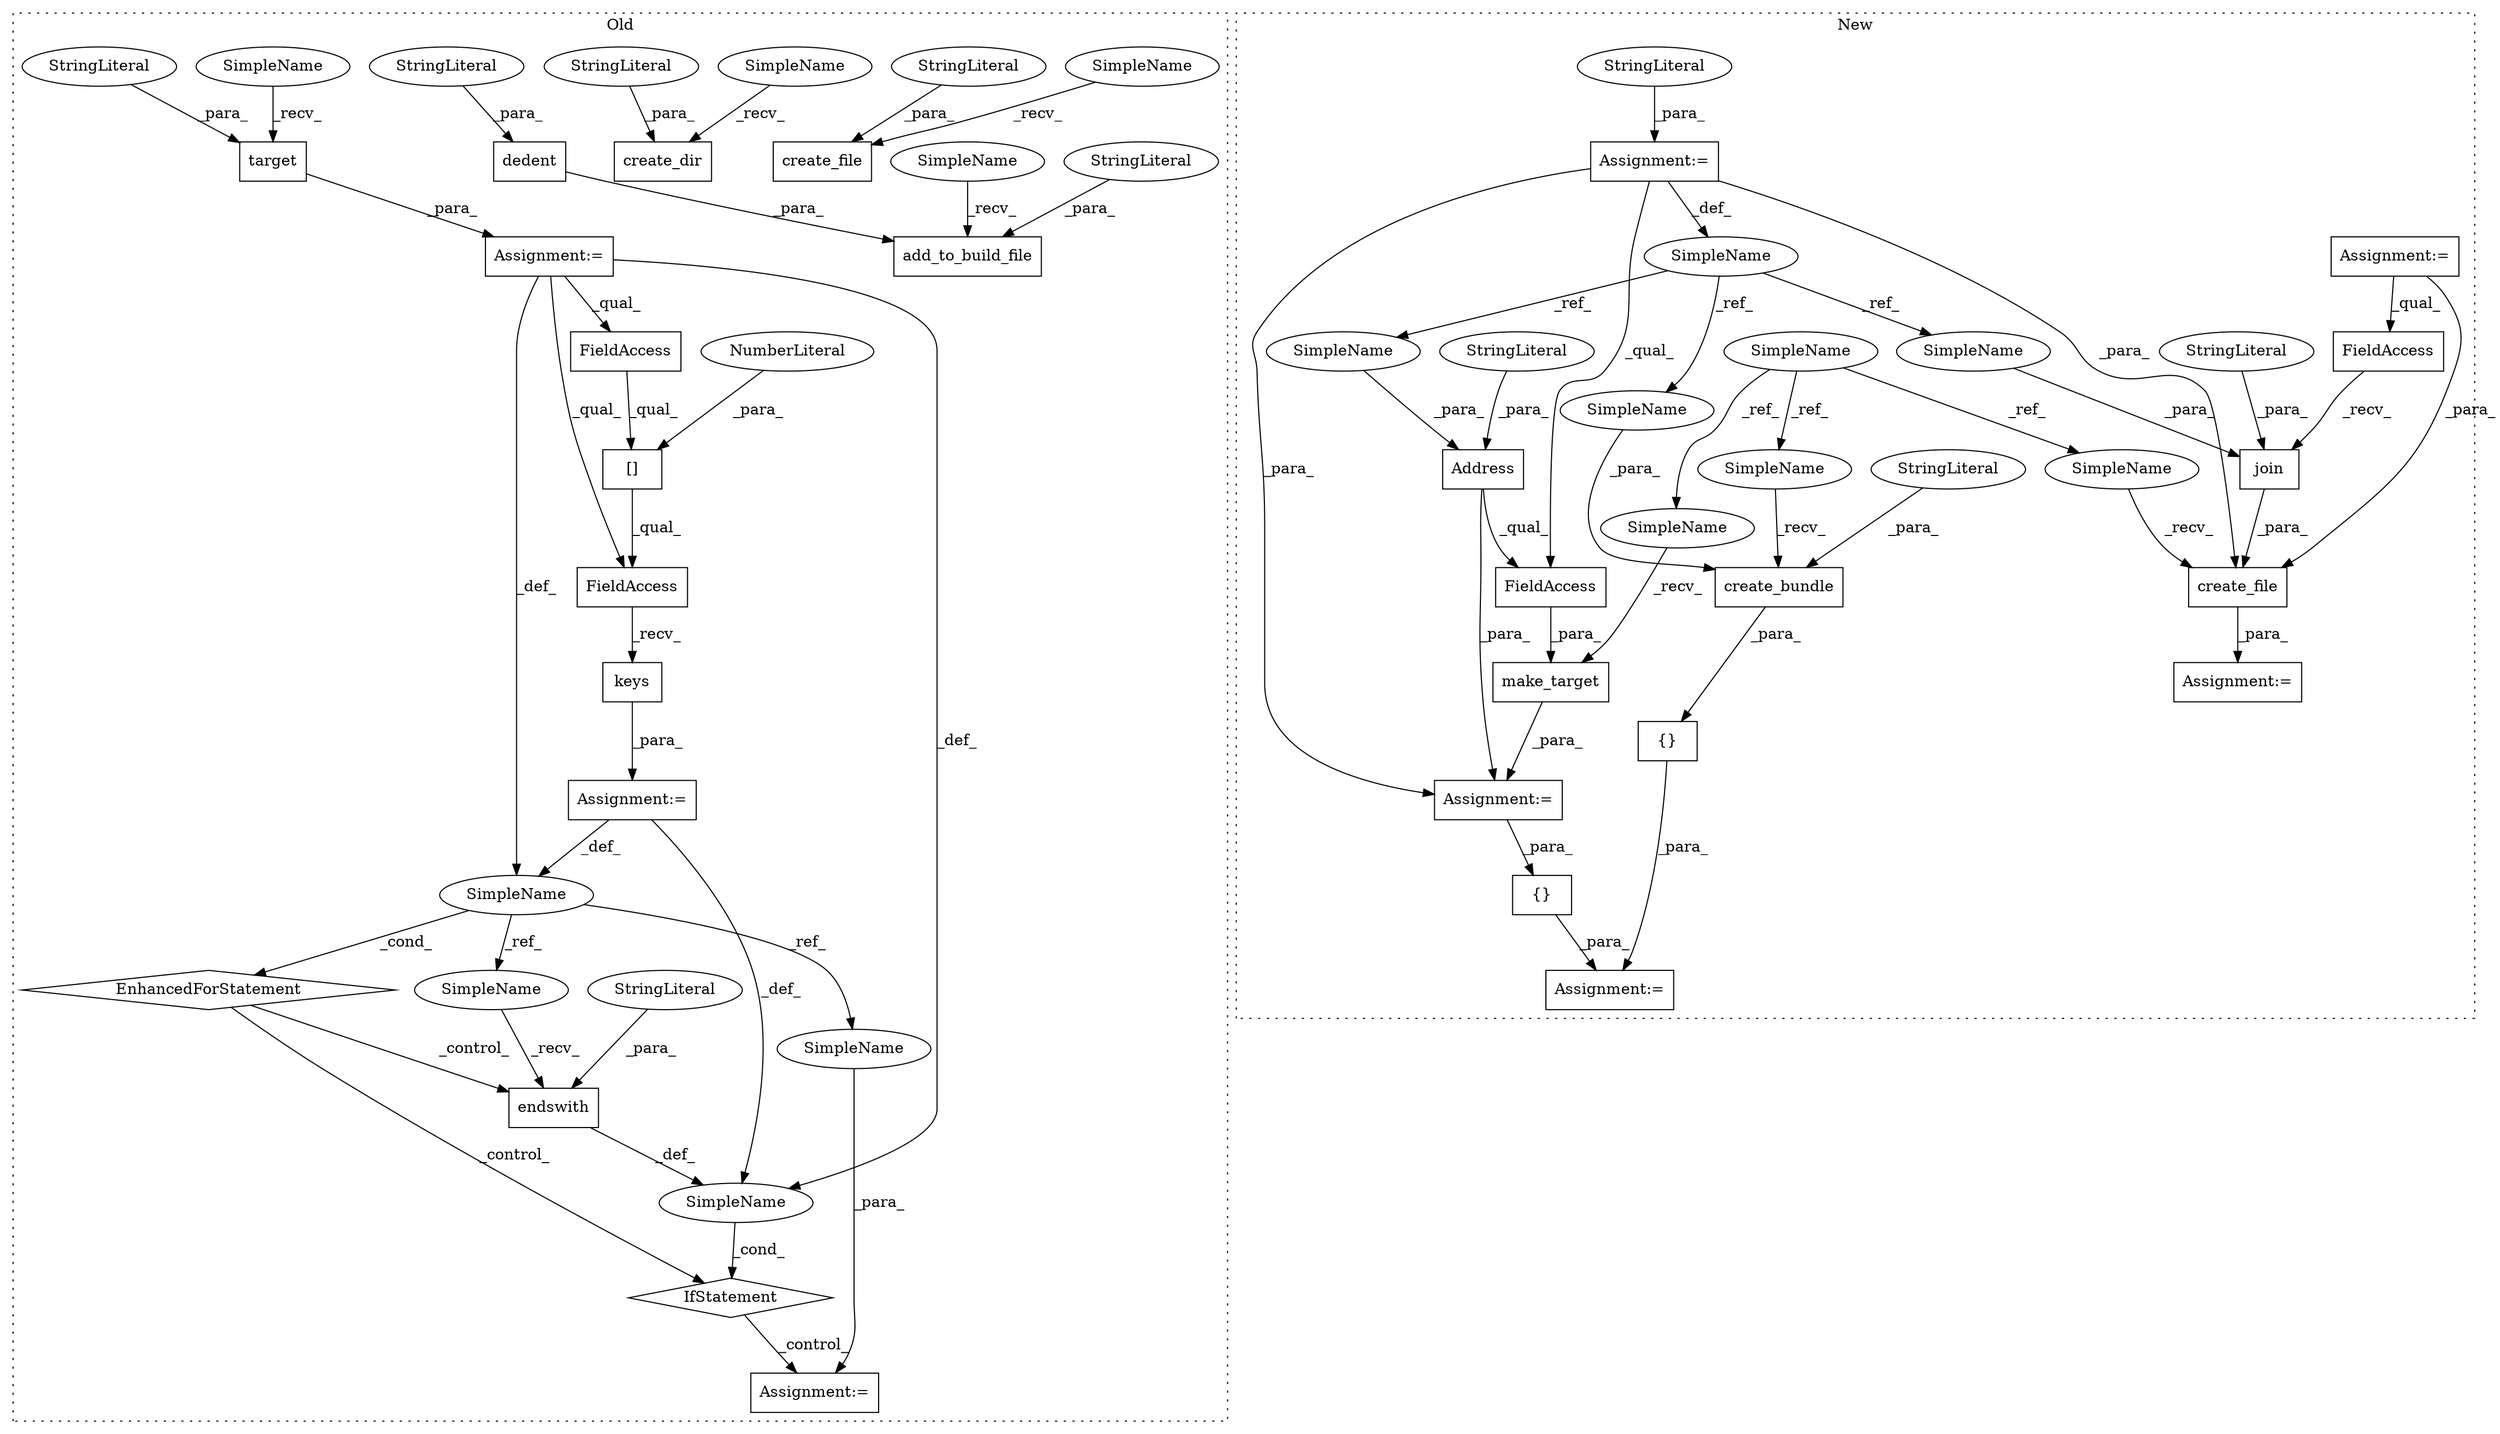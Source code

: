 digraph G {
subgraph cluster0 {
1 [label="create_dir" a="32" s="11019,11075" l="11,1" shape="box"];
3 [label="StringLiteral" a="45" s="11030" l="45" shape="ellipse"];
12 [label="create_file" a="32" s="11228,11295" l="12,1" shape="box"];
13 [label="StringLiteral" a="45" s="11240" l="55" shape="ellipse"];
16 [label="add_to_build_file" a="32" s="11307,11413" l="18,1" shape="box"];
17 [label="dedent" a="32" s="11364,11412" l="7,1" shape="box"];
18 [label="StringLiteral" a="45" s="11325" l="38" shape="ellipse"];
19 [label="StringLiteral" a="45" s="11371" l="41" shape="ellipse"];
27 [label="target" a="32" s="11720,11759" l="7,1" shape="box"];
28 [label="StringLiteral" a="45" s="11727" l="32" shape="ellipse"];
31 [label="Assignment:=" a="7" s="11766,11856" l="53,2" shape="box"];
32 [label="[]" a="2" s="11827,11840" l="12,1" shape="box"];
33 [label="NumberLiteral" a="34" s="11839" l="1" shape="ellipse"];
34 [label="EnhancedForStatement" a="70" s="11766,11856" l="53,2" shape="diamond"];
35 [label="keys" a="32" s="11850" l="6" shape="box"];
36 [label="SimpleName" a="42" s="11823" l="1" shape="ellipse"];
37 [label="endswith" a="32" s="11872,11923" l="9,1" shape="box"];
38 [label="StringLiteral" a="45" s="11881" l="42" shape="ellipse"];
39 [label="FieldAccess" a="22" s="11827" l="11" shape="box"];
40 [label="FieldAccess" a="22" s="11827" l="22" shape="box"];
41 [label="IfStatement" a="25" s="11866,11924" l="4,2" shape="diamond"];
42 [label="SimpleName" a="42" s="" l="" shape="ellipse"];
43 [label="Assignment:=" a="7" s="11948" l="1" shape="box"];
44 [label="Assignment:=" a="7" s="11714" l="1" shape="box"];
48 [label="SimpleName" a="42" s="11715" l="4" shape="ellipse"];
49 [label="SimpleName" a="42" s="11223" l="4" shape="ellipse"];
50 [label="SimpleName" a="42" s="11014" l="4" shape="ellipse"];
51 [label="SimpleName" a="42" s="11302" l="4" shape="ellipse"];
52 [label="SimpleName" a="42" s="11949" l="1" shape="ellipse"];
53 [label="SimpleName" a="42" s="11870" l="1" shape="ellipse"];
label = "Old";
style="dotted";
}
subgraph cluster1 {
2 [label="join" a="32" s="8020,8059" l="5,1" shape="box"];
4 [label="StringLiteral" a="45" s="8035" l="24" shape="ellipse"];
5 [label="SimpleName" a="42" s="7851" l="9" shape="ellipse"];
6 [label="Address" a="32" s="8091,8117" l="8,1" shape="box"];
7 [label="{}" a="4" s="8302,8309" l="1,1" shape="box"];
8 [label="StringLiteral" a="45" s="8109" l="8" shape="ellipse"];
9 [label="make_target" a="32" s="8079,8133" l="12,1" shape="box"];
10 [label="create_file" a="32" s="8000,8060" l="12,1" shape="box"];
11 [label="SimpleName" a="42" s="7708" l="4" shape="ellipse"];
14 [label="FieldAccess" a="22" s="8012" l="7" shape="box"];
15 [label="FieldAccess" a="22" s="8091" l="32" shape="box"];
20 [label="Assignment:=" a="7" s="7739" l="2" shape="box"];
21 [label="Assignment:=" a="7" s="7994" l="1" shape="box"];
22 [label="Assignment:=" a="7" s="8073" l="1" shape="box"];
23 [label="Assignment:=" a="7" s="7860" l="1" shape="box"];
24 [label="StringLiteral" a="45" s="7861" l="32" shape="ellipse"];
25 [label="{}" a="4" s="8320,8327" l="1,1" shape="box"];
26 [label="Assignment:=" a="7" s="8258" l="1" shape="box"];
29 [label="create_bundle" a="32" s="8152,8248" l="14,1" shape="box"];
30 [label="StringLiteral" a="45" s="8176" l="8" shape="ellipse"];
45 [label="SimpleName" a="42" s="7995" l="4" shape="ellipse"];
46 [label="SimpleName" a="42" s="8074" l="4" shape="ellipse"];
47 [label="SimpleName" a="42" s="8147" l="4" shape="ellipse"];
54 [label="SimpleName" a="42" s="8099" l="9" shape="ellipse"];
55 [label="SimpleName" a="42" s="8166" l="9" shape="ellipse"];
56 [label="SimpleName" a="42" s="8025" l="9" shape="ellipse"];
label = "New";
style="dotted";
}
2 -> 10 [label="_para_"];
3 -> 1 [label="_para_"];
4 -> 2 [label="_para_"];
5 -> 56 [label="_ref_"];
5 -> 54 [label="_ref_"];
5 -> 55 [label="_ref_"];
6 -> 15 [label="_qual_"];
6 -> 22 [label="_para_"];
7 -> 26 [label="_para_"];
8 -> 6 [label="_para_"];
9 -> 22 [label="_para_"];
10 -> 21 [label="_para_"];
11 -> 47 [label="_ref_"];
11 -> 45 [label="_ref_"];
11 -> 46 [label="_ref_"];
13 -> 12 [label="_para_"];
14 -> 2 [label="_recv_"];
15 -> 9 [label="_para_"];
17 -> 16 [label="_para_"];
18 -> 16 [label="_para_"];
19 -> 17 [label="_para_"];
20 -> 14 [label="_qual_"];
20 -> 10 [label="_para_"];
22 -> 7 [label="_para_"];
23 -> 10 [label="_para_"];
23 -> 15 [label="_qual_"];
23 -> 22 [label="_para_"];
23 -> 5 [label="_def_"];
24 -> 23 [label="_para_"];
25 -> 26 [label="_para_"];
27 -> 44 [label="_para_"];
28 -> 27 [label="_para_"];
29 -> 25 [label="_para_"];
30 -> 29 [label="_para_"];
31 -> 42 [label="_def_"];
31 -> 36 [label="_def_"];
32 -> 40 [label="_qual_"];
33 -> 32 [label="_para_"];
34 -> 41 [label="_control_"];
34 -> 37 [label="_control_"];
35 -> 31 [label="_para_"];
36 -> 34 [label="_cond_"];
36 -> 52 [label="_ref_"];
36 -> 53 [label="_ref_"];
37 -> 42 [label="_def_"];
38 -> 37 [label="_para_"];
39 -> 32 [label="_qual_"];
40 -> 35 [label="_recv_"];
41 -> 43 [label="_control_"];
42 -> 41 [label="_cond_"];
44 -> 42 [label="_def_"];
44 -> 39 [label="_qual_"];
44 -> 40 [label="_qual_"];
44 -> 36 [label="_def_"];
45 -> 10 [label="_recv_"];
46 -> 9 [label="_recv_"];
47 -> 29 [label="_recv_"];
48 -> 27 [label="_recv_"];
49 -> 12 [label="_recv_"];
50 -> 1 [label="_recv_"];
51 -> 16 [label="_recv_"];
52 -> 43 [label="_para_"];
53 -> 37 [label="_recv_"];
54 -> 6 [label="_para_"];
55 -> 29 [label="_para_"];
56 -> 2 [label="_para_"];
}